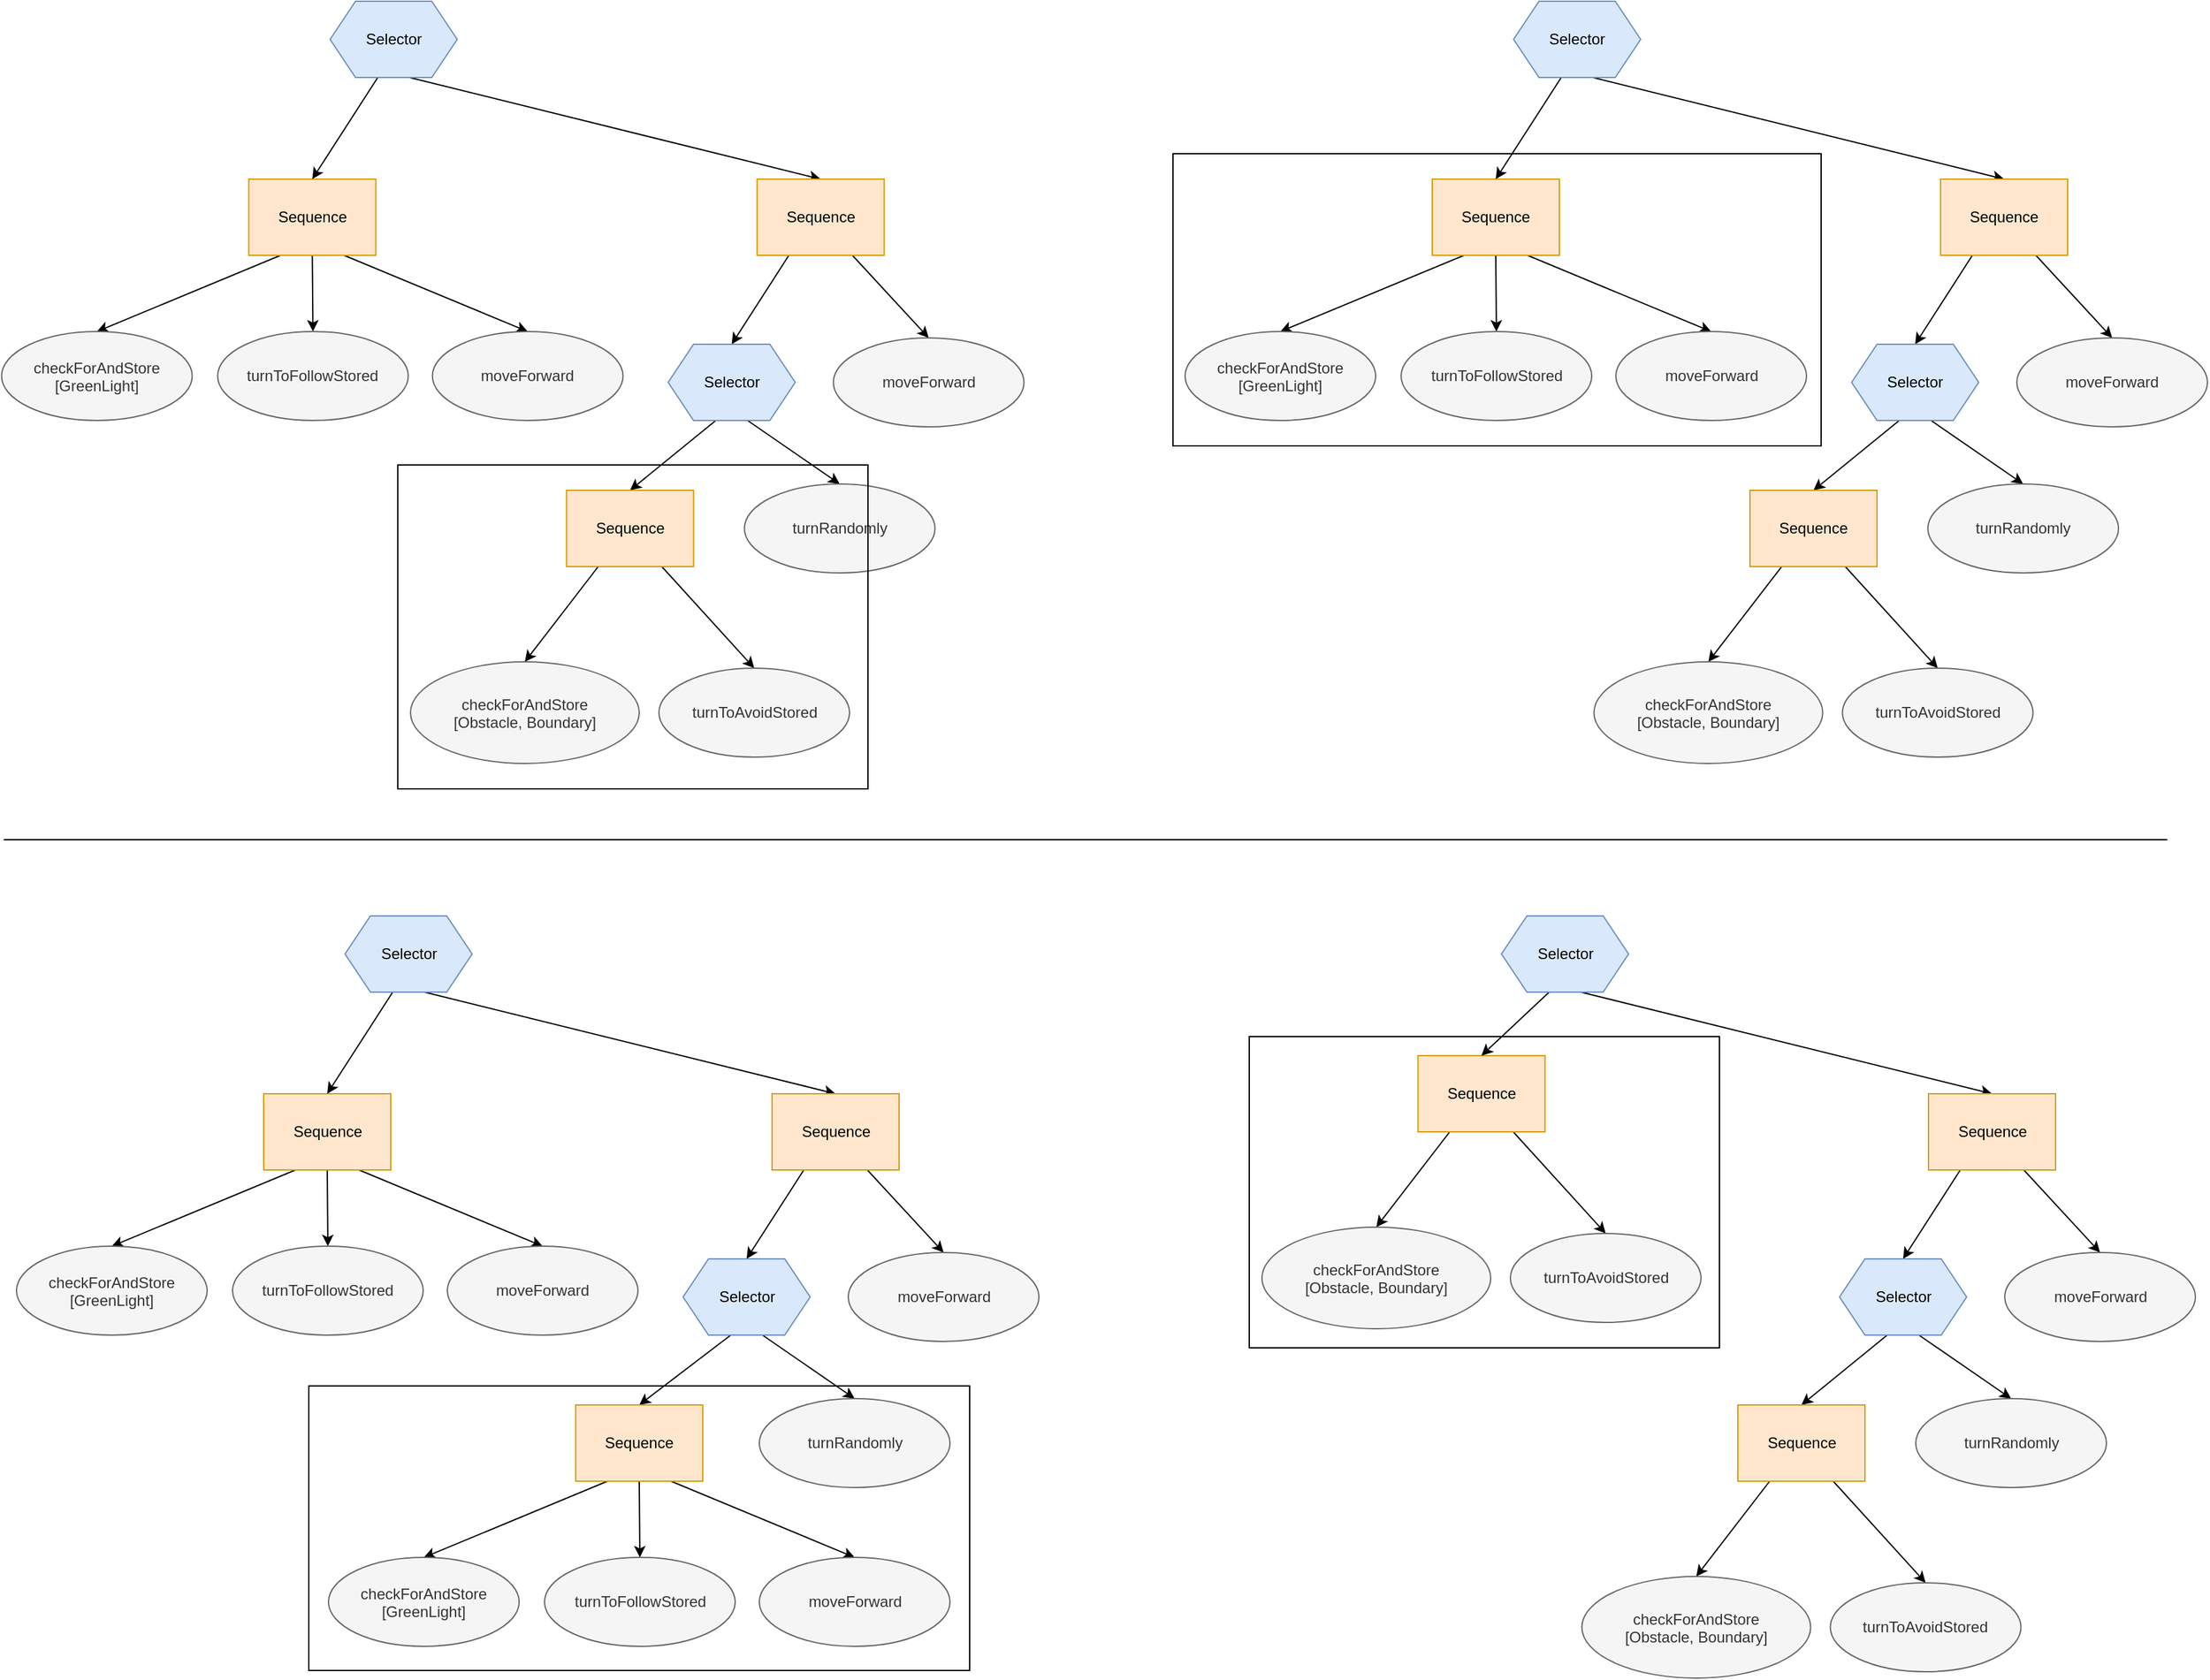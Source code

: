 <mxfile scale="1" border="0" disableSvgWarning="true">
    <diagram id="sIfungFNFJjf8bqQCpzM" name="Page-1">
        <mxGraphModel dx="1466" dy="1411" grid="1" gridSize="10" guides="1" tooltips="1" connect="1" arrows="1" fold="1" page="1" pageScale="1" pageWidth="827" pageHeight="1169" math="0" shadow="0">
            <root>
                <mxCell id="0"/>
                <mxCell id="1" parent="0"/>
                <mxCell id="100" value="" style="whiteSpace=wrap;html=1;labelBackgroundColor=#73FF98;fillColor=none;" parent="1" vertex="1">
                    <mxGeometry x="940" y="220" width="510" height="230" as="geometry"/>
                </mxCell>
                <mxCell id="103" value="" style="whiteSpace=wrap;html=1;labelBackgroundColor=#73FF98;fillColor=none;" parent="1" vertex="1">
                    <mxGeometry x="1000" y="915" width="370" height="245" as="geometry"/>
                </mxCell>
                <mxCell id="102" value="" style="whiteSpace=wrap;html=1;labelBackgroundColor=#73FF98;fillColor=none;" parent="1" vertex="1">
                    <mxGeometry x="260" y="1190" width="520" height="224" as="geometry"/>
                </mxCell>
                <mxCell id="8" style="edgeStyle=none;html=1;exitX=0.25;exitY=1;exitDx=0;exitDy=0;entryX=0.5;entryY=0;entryDx=0;entryDy=0;" parent="1" source="2" target="5" edge="1">
                    <mxGeometry relative="1" as="geometry"/>
                </mxCell>
                <mxCell id="9" style="edgeStyle=none;html=1;exitX=0.5;exitY=1;exitDx=0;exitDy=0;entryX=0.5;entryY=0;entryDx=0;entryDy=0;" parent="1" source="2" target="6" edge="1">
                    <mxGeometry relative="1" as="geometry"/>
                </mxCell>
                <mxCell id="10" style="edgeStyle=none;html=1;exitX=0.75;exitY=1;exitDx=0;exitDy=0;entryX=0.5;entryY=0;entryDx=0;entryDy=0;" parent="1" source="2" target="7" edge="1">
                    <mxGeometry relative="1" as="geometry"/>
                </mxCell>
                <mxCell id="2" value="Sequence" style="rounded=0;whiteSpace=wrap;html=1;fillColor=#ffe6cc;strokeColor=#d79b00;" parent="1" vertex="1">
                    <mxGeometry x="212.75" y="240" width="100" height="60" as="geometry"/>
                </mxCell>
                <mxCell id="12" style="edgeStyle=none;html=1;exitX=0.375;exitY=1;exitDx=0;exitDy=0;entryX=0.5;entryY=0;entryDx=0;entryDy=0;" parent="1" source="4" target="2" edge="1">
                    <mxGeometry relative="1" as="geometry"/>
                </mxCell>
                <mxCell id="15" style="edgeStyle=none;html=1;exitX=0.625;exitY=1;exitDx=0;exitDy=0;entryX=0.5;entryY=0;entryDx=0;entryDy=0;" parent="1" source="4" target="13" edge="1">
                    <mxGeometry relative="1" as="geometry"/>
                </mxCell>
                <mxCell id="4" value="Selector" style="shape=hexagon;perimeter=hexagonPerimeter2;whiteSpace=wrap;html=1;fixedSize=1;fillColor=#dae8fc;strokeColor=#6c8ebf;" parent="1" vertex="1">
                    <mxGeometry x="276.75" y="100" width="100" height="60" as="geometry"/>
                </mxCell>
                <mxCell id="5" value="checkForAndStore&#10;[GreenLight]" style="ellipse;fillColor=#f5f5f5;fontColor=#333333;strokeColor=#666666;" parent="1" vertex="1">
                    <mxGeometry x="18.25" y="360" width="150" height="70" as="geometry"/>
                </mxCell>
                <mxCell id="6" value="turnToFollowStored" style="ellipse;whiteSpace=wrap;html=1;fillColor=#f5f5f5;fontColor=#333333;strokeColor=#666666;" parent="1" vertex="1">
                    <mxGeometry x="188.25" y="360" width="150" height="70" as="geometry"/>
                </mxCell>
                <mxCell id="7" value="moveForward" style="ellipse;whiteSpace=wrap;html=1;fillColor=#f5f5f5;fontColor=#333333;strokeColor=#666666;" parent="1" vertex="1">
                    <mxGeometry x="357.25" y="360" width="150" height="70" as="geometry"/>
                </mxCell>
                <mxCell id="16" style="edgeStyle=none;html=1;entryX=0.5;entryY=0;entryDx=0;entryDy=0;exitX=0.25;exitY=1;exitDx=0;exitDy=0;" parent="1" source="13" target="14" edge="1">
                    <mxGeometry relative="1" as="geometry">
                        <mxPoint x="622.75" y="320" as="sourcePoint"/>
                    </mxGeometry>
                </mxCell>
                <mxCell id="18" style="edgeStyle=none;html=1;exitX=0.75;exitY=1;exitDx=0;exitDy=0;entryX=0.5;entryY=0;entryDx=0;entryDy=0;" parent="1" source="13" target="17" edge="1">
                    <mxGeometry relative="1" as="geometry"/>
                </mxCell>
                <mxCell id="13" value="Sequence" style="rounded=0;whiteSpace=wrap;html=1;fillColor=#ffe6cc;strokeColor=#d79b00;" parent="1" vertex="1">
                    <mxGeometry x="612.75" y="240" width="100" height="60" as="geometry"/>
                </mxCell>
                <mxCell id="20" style="edgeStyle=none;html=1;exitX=0.375;exitY=1;exitDx=0;exitDy=0;entryX=0.5;entryY=0;entryDx=0;entryDy=0;" parent="1" source="14" target="19" edge="1">
                    <mxGeometry relative="1" as="geometry"/>
                </mxCell>
                <mxCell id="26" style="edgeStyle=none;html=1;exitX=0.625;exitY=1;exitDx=0;exitDy=0;entryX=0.5;entryY=0;entryDx=0;entryDy=0;" parent="1" source="14" target="25" edge="1">
                    <mxGeometry relative="1" as="geometry"/>
                </mxCell>
                <mxCell id="14" value="Selector" style="shape=hexagon;perimeter=hexagonPerimeter2;whiteSpace=wrap;html=1;fixedSize=1;fillColor=#dae8fc;strokeColor=#6c8ebf;" parent="1" vertex="1">
                    <mxGeometry x="542.75" y="370" width="100" height="60" as="geometry"/>
                </mxCell>
                <mxCell id="17" value="moveForward" style="ellipse;whiteSpace=wrap;html=1;fillColor=#f5f5f5;fontColor=#333333;strokeColor=#666666;" parent="1" vertex="1">
                    <mxGeometry x="672.75" y="365" width="150" height="70" as="geometry"/>
                </mxCell>
                <mxCell id="22" style="edgeStyle=none;html=1;exitX=0.25;exitY=1;exitDx=0;exitDy=0;entryX=0.5;entryY=0;entryDx=0;entryDy=0;" parent="1" source="19" target="21" edge="1">
                    <mxGeometry relative="1" as="geometry"/>
                </mxCell>
                <mxCell id="24" style="edgeStyle=none;html=1;exitX=0.75;exitY=1;exitDx=0;exitDy=0;entryX=0.5;entryY=0;entryDx=0;entryDy=0;" parent="1" source="19" target="23" edge="1">
                    <mxGeometry relative="1" as="geometry"/>
                </mxCell>
                <mxCell id="19" value="Sequence" style="rounded=0;whiteSpace=wrap;html=1;fillColor=#ffe6cc;strokeColor=#d79b00;" parent="1" vertex="1">
                    <mxGeometry x="462.75" y="485" width="100" height="60" as="geometry"/>
                </mxCell>
                <mxCell id="21" value="checkForAndStore&#10;[Obstacle, Boundary]" style="ellipse;fillColor=#f5f5f5;fontColor=#333333;strokeColor=#666666;" parent="1" vertex="1">
                    <mxGeometry x="340" y="620" width="180" height="80" as="geometry"/>
                </mxCell>
                <mxCell id="23" value="turnToAvoidStored" style="ellipse;whiteSpace=wrap;html=1;fillColor=#f5f5f5;fontColor=#333333;strokeColor=#666666;" parent="1" vertex="1">
                    <mxGeometry x="535.5" y="625" width="150" height="70" as="geometry"/>
                </mxCell>
                <mxCell id="25" value="turnRandomly" style="ellipse;whiteSpace=wrap;html=1;shadow=0;fillColor=#f5f5f5;fontColor=#333333;strokeColor=#666666;" parent="1" vertex="1">
                    <mxGeometry x="602.75" y="480" width="150" height="70" as="geometry"/>
                </mxCell>
                <mxCell id="28" style="edgeStyle=none;html=1;exitX=0.25;exitY=1;exitDx=0;exitDy=0;entryX=0.5;entryY=0;entryDx=0;entryDy=0;" parent="1" source="31" target="35" edge="1">
                    <mxGeometry relative="1" as="geometry"/>
                </mxCell>
                <mxCell id="29" style="edgeStyle=none;html=1;exitX=0.5;exitY=1;exitDx=0;exitDy=0;entryX=0.5;entryY=0;entryDx=0;entryDy=0;" parent="1" source="31" target="36" edge="1">
                    <mxGeometry relative="1" as="geometry"/>
                </mxCell>
                <mxCell id="30" style="edgeStyle=none;html=1;exitX=0.75;exitY=1;exitDx=0;exitDy=0;entryX=0.5;entryY=0;entryDx=0;entryDy=0;" parent="1" source="31" target="37" edge="1">
                    <mxGeometry relative="1" as="geometry"/>
                </mxCell>
                <mxCell id="31" value="Sequence" style="rounded=0;whiteSpace=wrap;html=1;fillColor=#ffe6cc;strokeColor=#d79b00;" parent="1" vertex="1">
                    <mxGeometry x="1144" y="240" width="100" height="60" as="geometry"/>
                </mxCell>
                <mxCell id="32" style="edgeStyle=none;html=1;exitX=0.375;exitY=1;exitDx=0;exitDy=0;entryX=0.5;entryY=0;entryDx=0;entryDy=0;" parent="1" source="34" target="31" edge="1">
                    <mxGeometry relative="1" as="geometry"/>
                </mxCell>
                <mxCell id="33" style="edgeStyle=none;html=1;exitX=0.625;exitY=1;exitDx=0;exitDy=0;entryX=0.5;entryY=0;entryDx=0;entryDy=0;" parent="1" source="34" target="40" edge="1">
                    <mxGeometry relative="1" as="geometry"/>
                </mxCell>
                <mxCell id="34" value="Selector" style="shape=hexagon;perimeter=hexagonPerimeter2;whiteSpace=wrap;html=1;fixedSize=1;fillColor=#dae8fc;strokeColor=#6c8ebf;" parent="1" vertex="1">
                    <mxGeometry x="1208" y="100" width="100" height="60" as="geometry"/>
                </mxCell>
                <mxCell id="35" value="checkForAndStore&#10;[GreenLight]" style="ellipse;fillColor=#f5f5f5;fontColor=#333333;strokeColor=#666666;" parent="1" vertex="1">
                    <mxGeometry x="949.5" y="360" width="150" height="70" as="geometry"/>
                </mxCell>
                <mxCell id="36" value="turnToFollowStored" style="ellipse;whiteSpace=wrap;html=1;fillColor=#f5f5f5;fontColor=#333333;strokeColor=#666666;" parent="1" vertex="1">
                    <mxGeometry x="1119.5" y="360" width="150" height="70" as="geometry"/>
                </mxCell>
                <mxCell id="37" value="moveForward" style="ellipse;whiteSpace=wrap;html=1;fillColor=#f5f5f5;fontColor=#333333;strokeColor=#666666;" parent="1" vertex="1">
                    <mxGeometry x="1288.5" y="360" width="150" height="70" as="geometry"/>
                </mxCell>
                <mxCell id="38" style="edgeStyle=none;html=1;entryX=0.5;entryY=0;entryDx=0;entryDy=0;exitX=0.25;exitY=1;exitDx=0;exitDy=0;" parent="1" source="40" target="43" edge="1">
                    <mxGeometry relative="1" as="geometry">
                        <mxPoint x="1554" y="320" as="sourcePoint"/>
                    </mxGeometry>
                </mxCell>
                <mxCell id="39" style="edgeStyle=none;html=1;exitX=0.75;exitY=1;exitDx=0;exitDy=0;entryX=0.5;entryY=0;entryDx=0;entryDy=0;" parent="1" source="40" target="44" edge="1">
                    <mxGeometry relative="1" as="geometry"/>
                </mxCell>
                <mxCell id="40" value="Sequence" style="rounded=0;whiteSpace=wrap;html=1;fillColor=#ffe6cc;strokeColor=#d79b00;" parent="1" vertex="1">
                    <mxGeometry x="1544" y="240" width="100" height="60" as="geometry"/>
                </mxCell>
                <mxCell id="41" style="edgeStyle=none;html=1;exitX=0.375;exitY=1;exitDx=0;exitDy=0;entryX=0.5;entryY=0;entryDx=0;entryDy=0;" parent="1" source="43" target="47" edge="1">
                    <mxGeometry relative="1" as="geometry"/>
                </mxCell>
                <mxCell id="42" style="edgeStyle=none;html=1;exitX=0.625;exitY=1;exitDx=0;exitDy=0;entryX=0.5;entryY=0;entryDx=0;entryDy=0;" parent="1" source="43" target="50" edge="1">
                    <mxGeometry relative="1" as="geometry"/>
                </mxCell>
                <mxCell id="43" value="Selector" style="shape=hexagon;perimeter=hexagonPerimeter2;whiteSpace=wrap;html=1;fixedSize=1;fillColor=#dae8fc;strokeColor=#6c8ebf;" parent="1" vertex="1">
                    <mxGeometry x="1474" y="370" width="100" height="60" as="geometry"/>
                </mxCell>
                <mxCell id="44" value="moveForward" style="ellipse;whiteSpace=wrap;html=1;fillColor=#f5f5f5;fontColor=#333333;strokeColor=#666666;" parent="1" vertex="1">
                    <mxGeometry x="1604" y="365" width="150" height="70" as="geometry"/>
                </mxCell>
                <mxCell id="45" style="edgeStyle=none;html=1;exitX=0.25;exitY=1;exitDx=0;exitDy=0;entryX=0.5;entryY=0;entryDx=0;entryDy=0;" parent="1" source="47" target="48" edge="1">
                    <mxGeometry relative="1" as="geometry"/>
                </mxCell>
                <mxCell id="46" style="edgeStyle=none;html=1;exitX=0.75;exitY=1;exitDx=0;exitDy=0;entryX=0.5;entryY=0;entryDx=0;entryDy=0;" parent="1" source="47" target="49" edge="1">
                    <mxGeometry relative="1" as="geometry"/>
                </mxCell>
                <mxCell id="47" value="Sequence" style="rounded=0;whiteSpace=wrap;html=1;fillColor=#ffe6cc;strokeColor=#d79b00;" parent="1" vertex="1">
                    <mxGeometry x="1394" y="485" width="100" height="60" as="geometry"/>
                </mxCell>
                <mxCell id="48" value="checkForAndStore&#10;[Obstacle, Boundary]" style="ellipse;fillColor=#f5f5f5;fontColor=#333333;strokeColor=#666666;" parent="1" vertex="1">
                    <mxGeometry x="1271.25" y="620" width="180" height="80" as="geometry"/>
                </mxCell>
                <mxCell id="49" value="turnToAvoidStored" style="ellipse;whiteSpace=wrap;html=1;fillColor=#f5f5f5;fontColor=#333333;strokeColor=#666666;" parent="1" vertex="1">
                    <mxGeometry x="1466.75" y="625" width="150" height="70" as="geometry"/>
                </mxCell>
                <mxCell id="50" value="turnRandomly" style="ellipse;whiteSpace=wrap;html=1;fillColor=#f5f5f5;fontColor=#333333;strokeColor=#666666;" parent="1" vertex="1">
                    <mxGeometry x="1534" y="480" width="150" height="70" as="geometry"/>
                </mxCell>
                <mxCell id="53" style="edgeStyle=none;html=1;exitX=0.25;exitY=1;exitDx=0;exitDy=0;entryX=0.5;entryY=0;entryDx=0;entryDy=0;" parent="1" source="56" target="60" edge="1">
                    <mxGeometry relative="1" as="geometry"/>
                </mxCell>
                <mxCell id="54" style="edgeStyle=none;html=1;exitX=0.5;exitY=1;exitDx=0;exitDy=0;entryX=0.5;entryY=0;entryDx=0;entryDy=0;" parent="1" source="56" target="61" edge="1">
                    <mxGeometry relative="1" as="geometry"/>
                </mxCell>
                <mxCell id="55" style="edgeStyle=none;html=1;exitX=0.75;exitY=1;exitDx=0;exitDy=0;entryX=0.5;entryY=0;entryDx=0;entryDy=0;" parent="1" source="56" target="62" edge="1">
                    <mxGeometry relative="1" as="geometry"/>
                </mxCell>
                <mxCell id="56" value="Sequence" style="rounded=0;whiteSpace=wrap;html=1;fillColor=#ffe6cc;strokeColor=#d79b00;" parent="1" vertex="1">
                    <mxGeometry x="224.5" y="960" width="100" height="60" as="geometry"/>
                </mxCell>
                <mxCell id="57" style="edgeStyle=none;html=1;exitX=0.375;exitY=1;exitDx=0;exitDy=0;entryX=0.5;entryY=0;entryDx=0;entryDy=0;" parent="1" source="59" target="56" edge="1">
                    <mxGeometry relative="1" as="geometry"/>
                </mxCell>
                <mxCell id="58" style="edgeStyle=none;html=1;exitX=0.625;exitY=1;exitDx=0;exitDy=0;entryX=0.5;entryY=0;entryDx=0;entryDy=0;" parent="1" source="59" target="65" edge="1">
                    <mxGeometry relative="1" as="geometry"/>
                </mxCell>
                <mxCell id="59" value="Selector" style="shape=hexagon;perimeter=hexagonPerimeter2;whiteSpace=wrap;html=1;fixedSize=1;fillColor=#dae8fc;strokeColor=#6c8ebf;" parent="1" vertex="1">
                    <mxGeometry x="288.5" y="820" width="100" height="60" as="geometry"/>
                </mxCell>
                <mxCell id="60" value="checkForAndStore&#10;[GreenLight]" style="ellipse;fillColor=#f5f5f5;fontColor=#333333;strokeColor=#666666;" parent="1" vertex="1">
                    <mxGeometry x="30" y="1080" width="150" height="70" as="geometry"/>
                </mxCell>
                <mxCell id="61" value="turnToFollowStored" style="ellipse;whiteSpace=wrap;html=1;fillColor=#f5f5f5;fontColor=#333333;strokeColor=#666666;" parent="1" vertex="1">
                    <mxGeometry x="200" y="1080" width="150" height="70" as="geometry"/>
                </mxCell>
                <mxCell id="62" value="moveForward" style="ellipse;whiteSpace=wrap;html=1;fillColor=#f5f5f5;fontColor=#333333;strokeColor=#666666;" parent="1" vertex="1">
                    <mxGeometry x="369" y="1080" width="150" height="70" as="geometry"/>
                </mxCell>
                <mxCell id="63" style="edgeStyle=none;html=1;entryX=0.5;entryY=0;entryDx=0;entryDy=0;exitX=0.25;exitY=1;exitDx=0;exitDy=0;" parent="1" source="65" target="68" edge="1">
                    <mxGeometry relative="1" as="geometry">
                        <mxPoint x="634.5" y="1040" as="sourcePoint"/>
                    </mxGeometry>
                </mxCell>
                <mxCell id="64" style="edgeStyle=none;html=1;exitX=0.75;exitY=1;exitDx=0;exitDy=0;entryX=0.5;entryY=0;entryDx=0;entryDy=0;" parent="1" source="65" target="69" edge="1">
                    <mxGeometry relative="1" as="geometry"/>
                </mxCell>
                <mxCell id="65" value="Sequence" style="rounded=0;whiteSpace=wrap;html=1;fillColor=#ffe6cc;strokeColor=#d79b00;" parent="1" vertex="1">
                    <mxGeometry x="624.5" y="960" width="100" height="60" as="geometry"/>
                </mxCell>
                <mxCell id="66" style="edgeStyle=none;html=1;exitX=0.625;exitY=1;exitDx=0;exitDy=0;entryX=0.5;entryY=0;entryDx=0;entryDy=0;" parent="1" source="68" target="75" edge="1">
                    <mxGeometry relative="1" as="geometry"/>
                </mxCell>
                <mxCell id="67" style="edgeStyle=none;html=1;exitX=0.375;exitY=1;exitDx=0;exitDy=0;entryX=0.5;entryY=0;entryDx=0;entryDy=0;" parent="1" source="68" target="79" edge="1">
                    <mxGeometry relative="1" as="geometry"/>
                </mxCell>
                <mxCell id="68" value="Selector" style="shape=hexagon;perimeter=hexagonPerimeter2;whiteSpace=wrap;html=1;fixedSize=1;fillColor=#dae8fc;strokeColor=#6c8ebf;" parent="1" vertex="1">
                    <mxGeometry x="554.5" y="1090" width="100" height="60" as="geometry"/>
                </mxCell>
                <mxCell id="69" value="moveForward" style="ellipse;whiteSpace=wrap;html=1;fillColor=#f5f5f5;fontColor=#333333;strokeColor=#666666;" parent="1" vertex="1">
                    <mxGeometry x="684.5" y="1085" width="150" height="70" as="geometry"/>
                </mxCell>
                <mxCell id="70" style="edgeStyle=none;html=1;exitX=0.25;exitY=1;exitDx=0;exitDy=0;entryX=0.5;entryY=0;entryDx=0;entryDy=0;" parent="1" source="72" target="73" edge="1">
                    <mxGeometry relative="1" as="geometry"/>
                </mxCell>
                <mxCell id="71" style="edgeStyle=none;html=1;exitX=0.75;exitY=1;exitDx=0;exitDy=0;entryX=0.5;entryY=0;entryDx=0;entryDy=0;" parent="1" source="72" target="74" edge="1">
                    <mxGeometry relative="1" as="geometry"/>
                </mxCell>
                <mxCell id="72" value="Sequence" style="rounded=0;whiteSpace=wrap;html=1;fillColor=#ffe6cc;strokeColor=#d79b00;" parent="1" vertex="1">
                    <mxGeometry x="1132.75" y="930" width="100" height="60" as="geometry"/>
                </mxCell>
                <mxCell id="73" value="checkForAndStore&#10;[Obstacle, Boundary]" style="ellipse;fillColor=#f5f5f5;fontColor=#333333;strokeColor=#666666;" parent="1" vertex="1">
                    <mxGeometry x="1010" y="1065" width="180" height="80" as="geometry"/>
                </mxCell>
                <mxCell id="74" value="turnToAvoidStored" style="ellipse;whiteSpace=wrap;html=1;fillColor=#f5f5f5;fontColor=#333333;strokeColor=#666666;" parent="1" vertex="1">
                    <mxGeometry x="1205.5" y="1070" width="150" height="70" as="geometry"/>
                </mxCell>
                <mxCell id="75" value="turnRandomly" style="ellipse;whiteSpace=wrap;html=1;fillColor=#f5f5f5;fontColor=#333333;strokeColor=#666666;" parent="1" vertex="1">
                    <mxGeometry x="614.5" y="1200" width="150" height="70" as="geometry"/>
                </mxCell>
                <mxCell id="76" style="edgeStyle=none;html=1;exitX=0.25;exitY=1;exitDx=0;exitDy=0;entryX=0.5;entryY=0;entryDx=0;entryDy=0;" parent="1" source="79" target="83" edge="1">
                    <mxGeometry relative="1" as="geometry"/>
                </mxCell>
                <mxCell id="77" style="edgeStyle=none;html=1;exitX=0.5;exitY=1;exitDx=0;exitDy=0;entryX=0.5;entryY=0;entryDx=0;entryDy=0;" parent="1" source="79" target="84" edge="1">
                    <mxGeometry relative="1" as="geometry"/>
                </mxCell>
                <mxCell id="78" style="edgeStyle=none;html=1;exitX=0.75;exitY=1;exitDx=0;exitDy=0;entryX=0.5;entryY=0;entryDx=0;entryDy=0;" parent="1" source="79" target="85" edge="1">
                    <mxGeometry relative="1" as="geometry"/>
                </mxCell>
                <mxCell id="79" value="Sequence" style="rounded=0;whiteSpace=wrap;html=1;fillColor=#ffe6cc;strokeColor=#d79b00;" parent="1" vertex="1">
                    <mxGeometry x="470" y="1205" width="100" height="60" as="geometry"/>
                </mxCell>
                <mxCell id="80" style="edgeStyle=none;html=1;exitX=0.625;exitY=1;exitDx=0;exitDy=0;entryX=0.5;entryY=0;entryDx=0;entryDy=0;" parent="1" source="82" target="88" edge="1">
                    <mxGeometry relative="1" as="geometry"/>
                </mxCell>
                <mxCell id="81" style="edgeStyle=none;html=1;exitX=0.375;exitY=1;exitDx=0;exitDy=0;entryX=0.5;entryY=0;entryDx=0;entryDy=0;" parent="1" source="82" target="72" edge="1">
                    <mxGeometry relative="1" as="geometry"/>
                </mxCell>
                <mxCell id="82" value="Selector" style="shape=hexagon;perimeter=hexagonPerimeter2;whiteSpace=wrap;html=1;fixedSize=1;fillColor=#dae8fc;strokeColor=#6c8ebf;" parent="1" vertex="1">
                    <mxGeometry x="1198.5" y="820" width="100" height="60" as="geometry"/>
                </mxCell>
                <mxCell id="83" value="checkForAndStore&#10;[GreenLight]" style="ellipse;fillColor=#f5f5f5;fontColor=#333333;strokeColor=#666666;" parent="1" vertex="1">
                    <mxGeometry x="275.5" y="1325" width="150" height="70" as="geometry"/>
                </mxCell>
                <mxCell id="84" value="turnToFollowStored" style="ellipse;whiteSpace=wrap;html=1;fillColor=#f5f5f5;fontColor=#333333;strokeColor=#666666;" parent="1" vertex="1">
                    <mxGeometry x="445.5" y="1325" width="150" height="70" as="geometry"/>
                </mxCell>
                <mxCell id="85" value="moveForward" style="ellipse;whiteSpace=wrap;html=1;fillColor=#f5f5f5;fontColor=#333333;strokeColor=#666666;" parent="1" vertex="1">
                    <mxGeometry x="614.5" y="1325" width="150" height="70" as="geometry"/>
                </mxCell>
                <mxCell id="86" style="edgeStyle=none;html=1;entryX=0.5;entryY=0;entryDx=0;entryDy=0;exitX=0.25;exitY=1;exitDx=0;exitDy=0;" parent="1" source="88" target="91" edge="1">
                    <mxGeometry relative="1" as="geometry">
                        <mxPoint x="1544.5" y="1040" as="sourcePoint"/>
                    </mxGeometry>
                </mxCell>
                <mxCell id="87" style="edgeStyle=none;html=1;exitX=0.75;exitY=1;exitDx=0;exitDy=0;entryX=0.5;entryY=0;entryDx=0;entryDy=0;" parent="1" source="88" target="92" edge="1">
                    <mxGeometry relative="1" as="geometry"/>
                </mxCell>
                <mxCell id="88" value="Sequence" style="rounded=0;whiteSpace=wrap;html=1;fillColor=#ffe6cc;strokeColor=#d79b00;" parent="1" vertex="1">
                    <mxGeometry x="1534.5" y="960" width="100" height="60" as="geometry"/>
                </mxCell>
                <mxCell id="89" style="edgeStyle=none;html=1;exitX=0.375;exitY=1;exitDx=0;exitDy=0;entryX=0.5;entryY=0;entryDx=0;entryDy=0;" parent="1" source="91" target="95" edge="1">
                    <mxGeometry relative="1" as="geometry"/>
                </mxCell>
                <mxCell id="90" style="edgeStyle=none;html=1;exitX=0.625;exitY=1;exitDx=0;exitDy=0;entryX=0.5;entryY=0;entryDx=0;entryDy=0;" parent="1" source="91" target="98" edge="1">
                    <mxGeometry relative="1" as="geometry"/>
                </mxCell>
                <mxCell id="91" value="Selector" style="shape=hexagon;perimeter=hexagonPerimeter2;whiteSpace=wrap;html=1;fixedSize=1;fillColor=#dae8fc;strokeColor=#6c8ebf;" parent="1" vertex="1">
                    <mxGeometry x="1464.5" y="1090" width="100" height="60" as="geometry"/>
                </mxCell>
                <mxCell id="92" value="moveForward" style="ellipse;whiteSpace=wrap;html=1;fillColor=#f5f5f5;fontColor=#333333;strokeColor=#666666;" parent="1" vertex="1">
                    <mxGeometry x="1594.5" y="1085" width="150" height="70" as="geometry"/>
                </mxCell>
                <mxCell id="93" style="edgeStyle=none;html=1;exitX=0.25;exitY=1;exitDx=0;exitDy=0;entryX=0.5;entryY=0;entryDx=0;entryDy=0;" parent="1" source="95" target="96" edge="1">
                    <mxGeometry relative="1" as="geometry"/>
                </mxCell>
                <mxCell id="94" style="edgeStyle=none;html=1;exitX=0.75;exitY=1;exitDx=0;exitDy=0;entryX=0.5;entryY=0;entryDx=0;entryDy=0;" parent="1" source="95" target="97" edge="1">
                    <mxGeometry relative="1" as="geometry"/>
                </mxCell>
                <mxCell id="95" value="Sequence" style="rounded=0;whiteSpace=wrap;html=1;fillColor=#ffe6cc;strokeColor=#d79b00;" parent="1" vertex="1">
                    <mxGeometry x="1384.5" y="1205" width="100" height="60" as="geometry"/>
                </mxCell>
                <mxCell id="96" value="checkForAndStore&#10;[Obstacle, Boundary]" style="ellipse;fillColor=#f5f5f5;fontColor=#333333;strokeColor=#666666;" parent="1" vertex="1">
                    <mxGeometry x="1261.75" y="1340" width="180" height="80" as="geometry"/>
                </mxCell>
                <mxCell id="97" value="turnToAvoidStored" style="ellipse;whiteSpace=wrap;html=1;fillColor=#f5f5f5;fontColor=#333333;strokeColor=#666666;" parent="1" vertex="1">
                    <mxGeometry x="1457.25" y="1345" width="150" height="70" as="geometry"/>
                </mxCell>
                <mxCell id="98" value="turnRandomly" style="ellipse;whiteSpace=wrap;html=1;fillColor=#f5f5f5;fontColor=#333333;strokeColor=#666666;" parent="1" vertex="1">
                    <mxGeometry x="1524.5" y="1200" width="150" height="70" as="geometry"/>
                </mxCell>
                <mxCell id="99" value="" style="endArrow=none;html=1;" parent="1" edge="1">
                    <mxGeometry width="50" height="50" relative="1" as="geometry">
                        <mxPoint x="20" y="760" as="sourcePoint"/>
                        <mxPoint x="1722.353" y="760" as="targetPoint"/>
                    </mxGeometry>
                </mxCell>
                <mxCell id="101" value="" style="whiteSpace=wrap;html=1;labelBackgroundColor=#73FF98;fillColor=none;" parent="1" vertex="1">
                    <mxGeometry x="330" y="465" width="370" height="255" as="geometry"/>
                </mxCell>
            </root>
        </mxGraphModel>
    </diagram>
</mxfile>